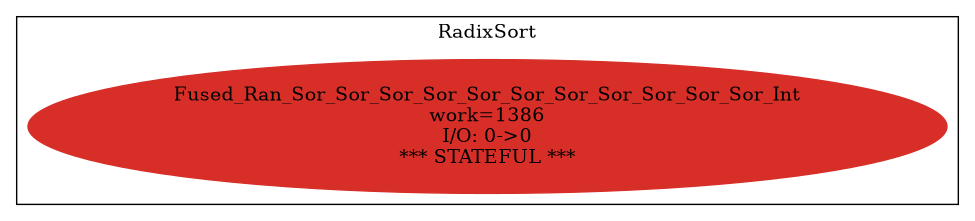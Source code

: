 digraph streamit {
size="6.5,9"
subgraph cluster_node1 {
 color = black

 label="RadixSort";
node2 [ label="Fused_Ran_Sor_Sor_Sor_Sor_Sor_Sor_Sor_Sor_Sor_Sor_Sor_Int\nwork=1386\nI/O: 0->0\n*** STATEFUL ***" color="0.00555,0.81,0.84" style="filled" ]
}
}
